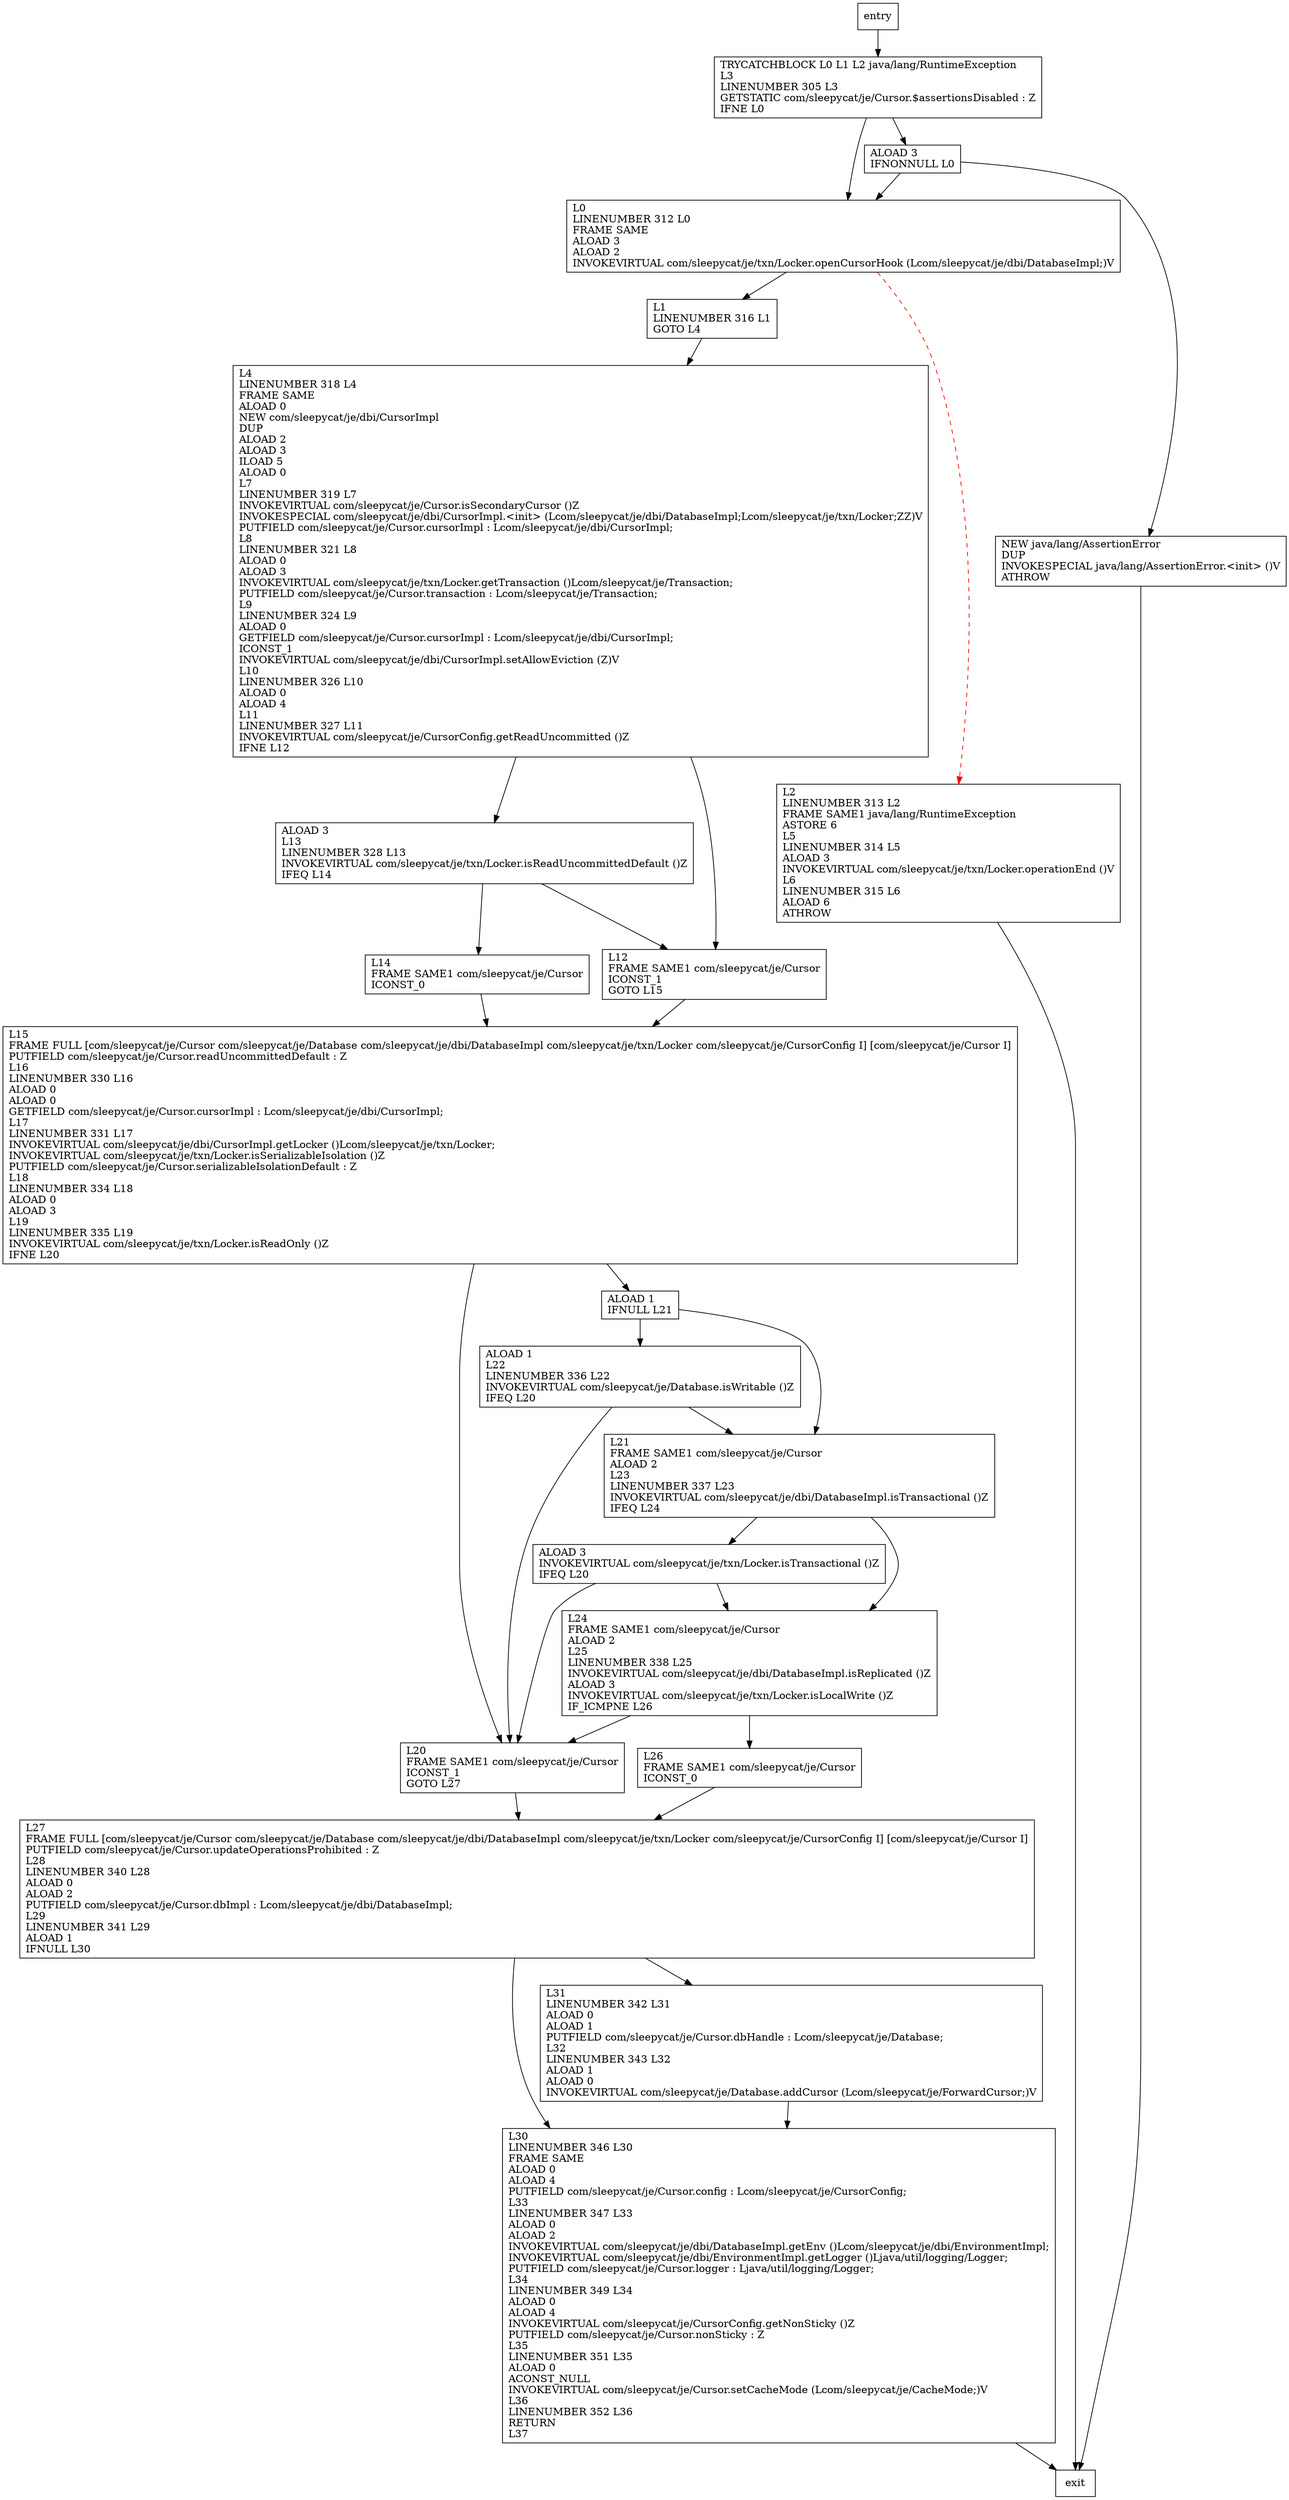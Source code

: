 digraph init {
node [shape=record];
1063237134 [label="L26\lFRAME SAME1 com/sleepycat/je/Cursor\lICONST_0\l"];
1224309075 [label="L20\lFRAME SAME1 com/sleepycat/je/Cursor\lICONST_1\lGOTO L27\l"];
973326428 [label="L31\lLINENUMBER 342 L31\lALOAD 0\lALOAD 1\lPUTFIELD com/sleepycat/je/Cursor.dbHandle : Lcom/sleepycat/je/Database;\lL32\lLINENUMBER 343 L32\lALOAD 1\lALOAD 0\lINVOKEVIRTUAL com/sleepycat/je/Database.addCursor (Lcom/sleepycat/je/ForwardCursor;)V\l"];
1338564349 [label="L0\lLINENUMBER 312 L0\lFRAME SAME\lALOAD 3\lALOAD 2\lINVOKEVIRTUAL com/sleepycat/je/txn/Locker.openCursorHook (Lcom/sleepycat/je/dbi/DatabaseImpl;)V\l"];
1267458438 [label="L4\lLINENUMBER 318 L4\lFRAME SAME\lALOAD 0\lNEW com/sleepycat/je/dbi/CursorImpl\lDUP\lALOAD 2\lALOAD 3\lILOAD 5\lALOAD 0\lL7\lLINENUMBER 319 L7\lINVOKEVIRTUAL com/sleepycat/je/Cursor.isSecondaryCursor ()Z\lINVOKESPECIAL com/sleepycat/je/dbi/CursorImpl.\<init\> (Lcom/sleepycat/je/dbi/DatabaseImpl;Lcom/sleepycat/je/txn/Locker;ZZ)V\lPUTFIELD com/sleepycat/je/Cursor.cursorImpl : Lcom/sleepycat/je/dbi/CursorImpl;\lL8\lLINENUMBER 321 L8\lALOAD 0\lALOAD 3\lINVOKEVIRTUAL com/sleepycat/je/txn/Locker.getTransaction ()Lcom/sleepycat/je/Transaction;\lPUTFIELD com/sleepycat/je/Cursor.transaction : Lcom/sleepycat/je/Transaction;\lL9\lLINENUMBER 324 L9\lALOAD 0\lGETFIELD com/sleepycat/je/Cursor.cursorImpl : Lcom/sleepycat/je/dbi/CursorImpl;\lICONST_1\lINVOKEVIRTUAL com/sleepycat/je/dbi/CursorImpl.setAllowEviction (Z)V\lL10\lLINENUMBER 326 L10\lALOAD 0\lALOAD 4\lL11\lLINENUMBER 327 L11\lINVOKEVIRTUAL com/sleepycat/je/CursorConfig.getReadUncommitted ()Z\lIFNE L12\l"];
2142474739 [label="ALOAD 3\lIFNONNULL L0\l"];
1403900883 [label="L1\lLINENUMBER 316 L1\lGOTO L4\l"];
1168948880 [label="L12\lFRAME SAME1 com/sleepycat/je/Cursor\lICONST_1\lGOTO L15\l"];
1924036328 [label="ALOAD 1\lIFNULL L21\l"];
688714618 [label="L27\lFRAME FULL [com/sleepycat/je/Cursor com/sleepycat/je/Database com/sleepycat/je/dbi/DatabaseImpl com/sleepycat/je/txn/Locker com/sleepycat/je/CursorConfig I] [com/sleepycat/je/Cursor I]\lPUTFIELD com/sleepycat/je/Cursor.updateOperationsProhibited : Z\lL28\lLINENUMBER 340 L28\lALOAD 0\lALOAD 2\lPUTFIELD com/sleepycat/je/Cursor.dbImpl : Lcom/sleepycat/je/dbi/DatabaseImpl;\lL29\lLINENUMBER 341 L29\lALOAD 1\lIFNULL L30\l"];
645104607 [label="ALOAD 3\lL13\lLINENUMBER 328 L13\lINVOKEVIRTUAL com/sleepycat/je/txn/Locker.isReadUncommittedDefault ()Z\lIFEQ L14\l"];
64077592 [label="L2\lLINENUMBER 313 L2\lFRAME SAME1 java/lang/RuntimeException\lASTORE 6\lL5\lLINENUMBER 314 L5\lALOAD 3\lINVOKEVIRTUAL com/sleepycat/je/txn/Locker.operationEnd ()V\lL6\lLINENUMBER 315 L6\lALOAD 6\lATHROW\l"];
2081573688 [label="L14\lFRAME SAME1 com/sleepycat/je/Cursor\lICONST_0\l"];
1775595556 [label="L30\lLINENUMBER 346 L30\lFRAME SAME\lALOAD 0\lALOAD 4\lPUTFIELD com/sleepycat/je/Cursor.config : Lcom/sleepycat/je/CursorConfig;\lL33\lLINENUMBER 347 L33\lALOAD 0\lALOAD 2\lINVOKEVIRTUAL com/sleepycat/je/dbi/DatabaseImpl.getEnv ()Lcom/sleepycat/je/dbi/EnvironmentImpl;\lINVOKEVIRTUAL com/sleepycat/je/dbi/EnvironmentImpl.getLogger ()Ljava/util/logging/Logger;\lPUTFIELD com/sleepycat/je/Cursor.logger : Ljava/util/logging/Logger;\lL34\lLINENUMBER 349 L34\lALOAD 0\lALOAD 4\lINVOKEVIRTUAL com/sleepycat/je/CursorConfig.getNonSticky ()Z\lPUTFIELD com/sleepycat/je/Cursor.nonSticky : Z\lL35\lLINENUMBER 351 L35\lALOAD 0\lACONST_NULL\lINVOKEVIRTUAL com/sleepycat/je/Cursor.setCacheMode (Lcom/sleepycat/je/CacheMode;)V\lL36\lLINENUMBER 352 L36\lRETURN\lL37\l"];
1753285357 [label="L15\lFRAME FULL [com/sleepycat/je/Cursor com/sleepycat/je/Database com/sleepycat/je/dbi/DatabaseImpl com/sleepycat/je/txn/Locker com/sleepycat/je/CursorConfig I] [com/sleepycat/je/Cursor I]\lPUTFIELD com/sleepycat/je/Cursor.readUncommittedDefault : Z\lL16\lLINENUMBER 330 L16\lALOAD 0\lALOAD 0\lGETFIELD com/sleepycat/je/Cursor.cursorImpl : Lcom/sleepycat/je/dbi/CursorImpl;\lL17\lLINENUMBER 331 L17\lINVOKEVIRTUAL com/sleepycat/je/dbi/CursorImpl.getLocker ()Lcom/sleepycat/je/txn/Locker;\lINVOKEVIRTUAL com/sleepycat/je/txn/Locker.isSerializableIsolation ()Z\lPUTFIELD com/sleepycat/je/Cursor.serializableIsolationDefault : Z\lL18\lLINENUMBER 334 L18\lALOAD 0\lALOAD 3\lL19\lLINENUMBER 335 L19\lINVOKEVIRTUAL com/sleepycat/je/txn/Locker.isReadOnly ()Z\lIFNE L20\l"];
2144180789 [label="L24\lFRAME SAME1 com/sleepycat/je/Cursor\lALOAD 2\lL25\lLINENUMBER 338 L25\lINVOKEVIRTUAL com/sleepycat/je/dbi/DatabaseImpl.isReplicated ()Z\lALOAD 3\lINVOKEVIRTUAL com/sleepycat/je/txn/Locker.isLocalWrite ()Z\lIF_ICMPNE L26\l"];
1988466638 [label="NEW java/lang/AssertionError\lDUP\lINVOKESPECIAL java/lang/AssertionError.\<init\> ()V\lATHROW\l"];
2096973592 [label="L21\lFRAME SAME1 com/sleepycat/je/Cursor\lALOAD 2\lL23\lLINENUMBER 337 L23\lINVOKEVIRTUAL com/sleepycat/je/dbi/DatabaseImpl.isTransactional ()Z\lIFEQ L24\l"];
2119547410 [label="ALOAD 3\lINVOKEVIRTUAL com/sleepycat/je/txn/Locker.isTransactional ()Z\lIFEQ L20\l"];
98510897 [label="TRYCATCHBLOCK L0 L1 L2 java/lang/RuntimeException\lL3\lLINENUMBER 305 L3\lGETSTATIC com/sleepycat/je/Cursor.$assertionsDisabled : Z\lIFNE L0\l"];
478914574 [label="ALOAD 1\lL22\lLINENUMBER 336 L22\lINVOKEVIRTUAL com/sleepycat/je/Database.isWritable ()Z\lIFEQ L20\l"];
entry;
exit;
1063237134 -> 688714618
1224309075 -> 688714618
973326428 -> 1775595556
1338564349 -> 64077592 [style=dashed, color=red]
1338564349 -> 1403900883
1267458438 -> 1168948880
1267458438 -> 645104607
2142474739 -> 1988466638
2142474739 -> 1338564349
1403900883 -> 1267458438
1168948880 -> 1753285357
1924036328 -> 2096973592
1924036328 -> 478914574
688714618 -> 1775595556
688714618 -> 973326428
645104607 -> 2081573688
645104607 -> 1168948880
64077592 -> exit
entry -> 98510897
2081573688 -> 1753285357
1775595556 -> exit
1753285357 -> 1224309075
1753285357 -> 1924036328
2144180789 -> 1063237134
2144180789 -> 1224309075
1988466638 -> exit
2096973592 -> 2144180789
2096973592 -> 2119547410
2119547410 -> 1224309075
2119547410 -> 2144180789
98510897 -> 1338564349
98510897 -> 2142474739
478914574 -> 1224309075
478914574 -> 2096973592
}
